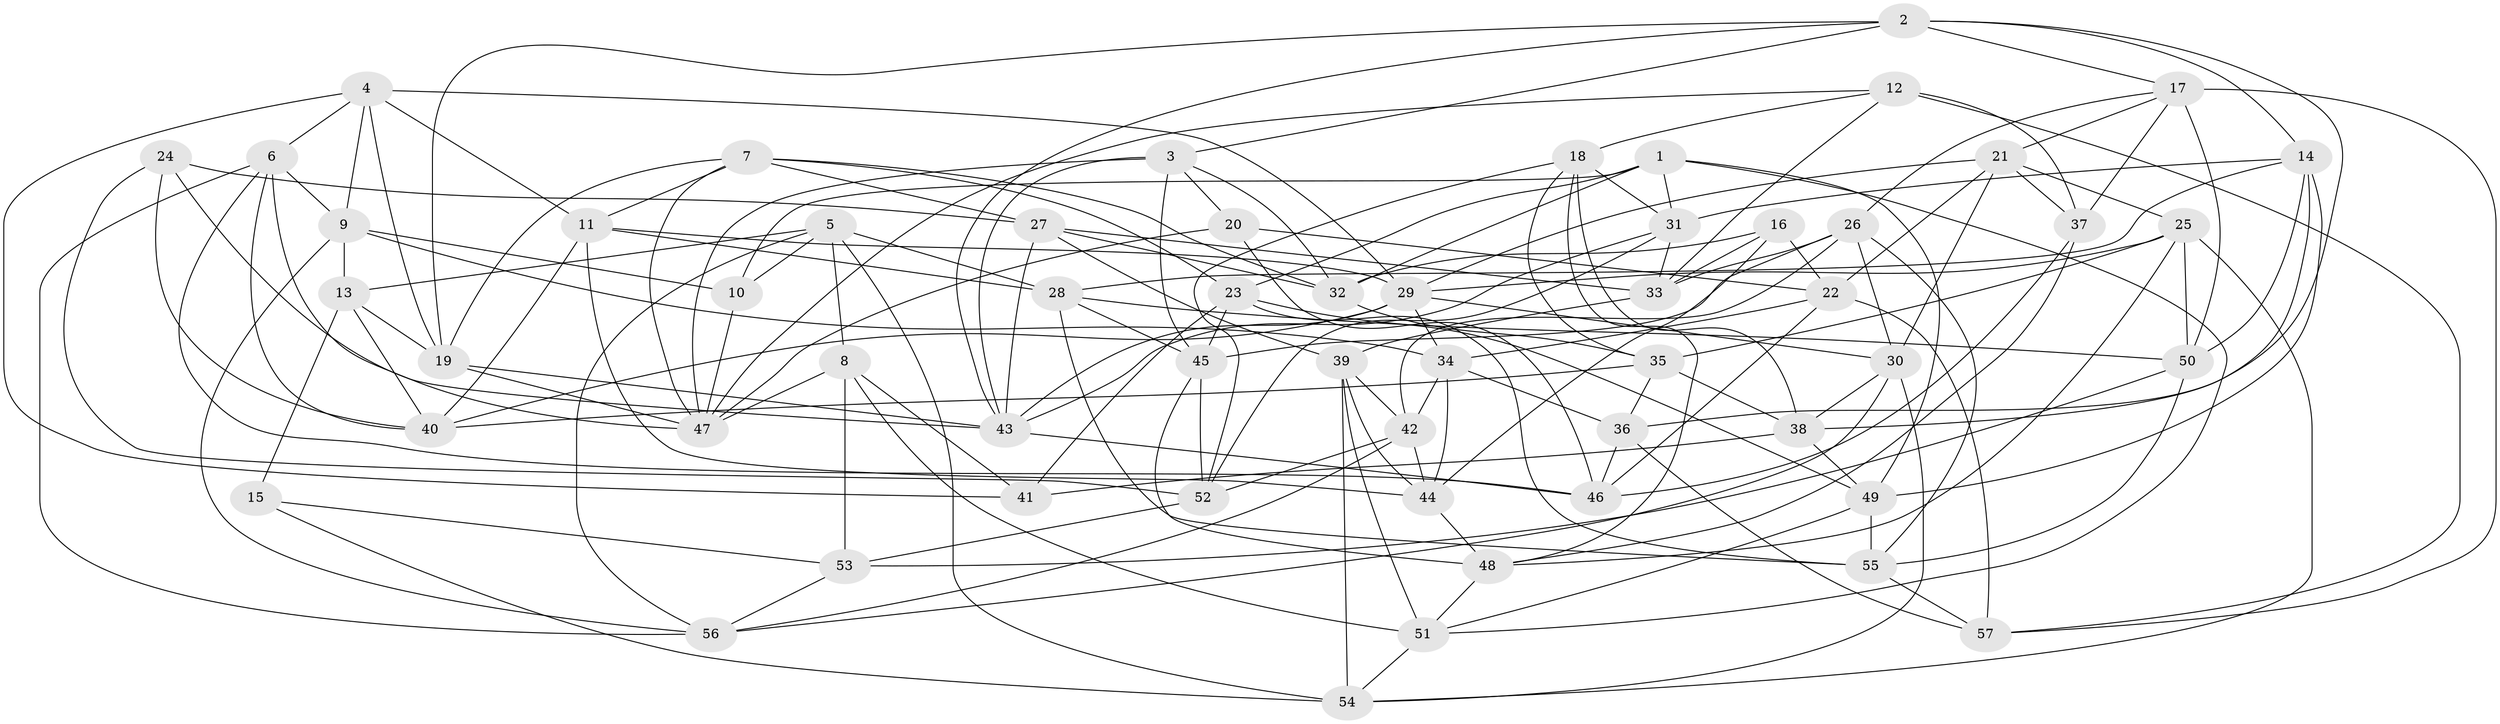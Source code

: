 // original degree distribution, {4: 1.0}
// Generated by graph-tools (version 1.1) at 2025/50/03/09/25 03:50:49]
// undirected, 57 vertices, 164 edges
graph export_dot {
graph [start="1"]
  node [color=gray90,style=filled];
  1;
  2;
  3;
  4;
  5;
  6;
  7;
  8;
  9;
  10;
  11;
  12;
  13;
  14;
  15;
  16;
  17;
  18;
  19;
  20;
  21;
  22;
  23;
  24;
  25;
  26;
  27;
  28;
  29;
  30;
  31;
  32;
  33;
  34;
  35;
  36;
  37;
  38;
  39;
  40;
  41;
  42;
  43;
  44;
  45;
  46;
  47;
  48;
  49;
  50;
  51;
  52;
  53;
  54;
  55;
  56;
  57;
  1 -- 10 [weight=1.0];
  1 -- 23 [weight=1.0];
  1 -- 31 [weight=1.0];
  1 -- 32 [weight=1.0];
  1 -- 49 [weight=1.0];
  1 -- 51 [weight=1.0];
  2 -- 3 [weight=1.0];
  2 -- 14 [weight=1.0];
  2 -- 17 [weight=1.0];
  2 -- 19 [weight=1.0];
  2 -- 36 [weight=1.0];
  2 -- 43 [weight=1.0];
  3 -- 20 [weight=1.0];
  3 -- 32 [weight=1.0];
  3 -- 43 [weight=1.0];
  3 -- 45 [weight=1.0];
  3 -- 47 [weight=1.0];
  4 -- 6 [weight=1.0];
  4 -- 9 [weight=1.0];
  4 -- 11 [weight=1.0];
  4 -- 19 [weight=1.0];
  4 -- 29 [weight=1.0];
  4 -- 41 [weight=1.0];
  5 -- 8 [weight=1.0];
  5 -- 10 [weight=1.0];
  5 -- 13 [weight=1.0];
  5 -- 28 [weight=1.0];
  5 -- 54 [weight=1.0];
  5 -- 56 [weight=1.0];
  6 -- 9 [weight=1.0];
  6 -- 40 [weight=1.0];
  6 -- 46 [weight=1.0];
  6 -- 47 [weight=1.0];
  6 -- 56 [weight=1.0];
  7 -- 11 [weight=1.0];
  7 -- 19 [weight=1.0];
  7 -- 23 [weight=1.0];
  7 -- 27 [weight=1.0];
  7 -- 32 [weight=1.0];
  7 -- 47 [weight=1.0];
  8 -- 41 [weight=1.0];
  8 -- 47 [weight=1.0];
  8 -- 51 [weight=1.0];
  8 -- 53 [weight=2.0];
  9 -- 10 [weight=1.0];
  9 -- 13 [weight=1.0];
  9 -- 34 [weight=1.0];
  9 -- 56 [weight=1.0];
  10 -- 47 [weight=1.0];
  11 -- 28 [weight=1.0];
  11 -- 29 [weight=1.0];
  11 -- 40 [weight=1.0];
  11 -- 44 [weight=1.0];
  12 -- 18 [weight=1.0];
  12 -- 33 [weight=1.0];
  12 -- 37 [weight=2.0];
  12 -- 47 [weight=1.0];
  12 -- 57 [weight=1.0];
  13 -- 15 [weight=2.0];
  13 -- 19 [weight=1.0];
  13 -- 40 [weight=1.0];
  14 -- 28 [weight=1.0];
  14 -- 31 [weight=1.0];
  14 -- 38 [weight=1.0];
  14 -- 49 [weight=1.0];
  14 -- 50 [weight=1.0];
  15 -- 53 [weight=1.0];
  15 -- 54 [weight=1.0];
  16 -- 22 [weight=1.0];
  16 -- 32 [weight=1.0];
  16 -- 33 [weight=1.0];
  16 -- 44 [weight=1.0];
  17 -- 21 [weight=1.0];
  17 -- 26 [weight=1.0];
  17 -- 37 [weight=1.0];
  17 -- 50 [weight=1.0];
  17 -- 57 [weight=1.0];
  18 -- 31 [weight=1.0];
  18 -- 35 [weight=1.0];
  18 -- 38 [weight=1.0];
  18 -- 48 [weight=1.0];
  18 -- 52 [weight=1.0];
  19 -- 43 [weight=1.0];
  19 -- 47 [weight=1.0];
  20 -- 22 [weight=1.0];
  20 -- 46 [weight=1.0];
  20 -- 47 [weight=1.0];
  21 -- 22 [weight=1.0];
  21 -- 25 [weight=1.0];
  21 -- 29 [weight=1.0];
  21 -- 30 [weight=1.0];
  21 -- 37 [weight=1.0];
  22 -- 34 [weight=1.0];
  22 -- 46 [weight=1.0];
  22 -- 57 [weight=1.0];
  23 -- 41 [weight=1.0];
  23 -- 45 [weight=1.0];
  23 -- 49 [weight=1.0];
  23 -- 55 [weight=1.0];
  24 -- 27 [weight=1.0];
  24 -- 40 [weight=1.0];
  24 -- 43 [weight=1.0];
  24 -- 52 [weight=1.0];
  25 -- 29 [weight=1.0];
  25 -- 35 [weight=1.0];
  25 -- 48 [weight=1.0];
  25 -- 50 [weight=1.0];
  25 -- 54 [weight=1.0];
  26 -- 30 [weight=1.0];
  26 -- 33 [weight=1.0];
  26 -- 42 [weight=1.0];
  26 -- 45 [weight=1.0];
  26 -- 55 [weight=1.0];
  27 -- 32 [weight=1.0];
  27 -- 33 [weight=1.0];
  27 -- 39 [weight=1.0];
  27 -- 43 [weight=1.0];
  28 -- 45 [weight=1.0];
  28 -- 50 [weight=1.0];
  28 -- 55 [weight=1.0];
  29 -- 30 [weight=1.0];
  29 -- 34 [weight=1.0];
  29 -- 40 [weight=1.0];
  29 -- 43 [weight=1.0];
  30 -- 38 [weight=1.0];
  30 -- 54 [weight=1.0];
  30 -- 56 [weight=1.0];
  31 -- 33 [weight=1.0];
  31 -- 43 [weight=1.0];
  31 -- 52 [weight=1.0];
  32 -- 35 [weight=1.0];
  33 -- 39 [weight=1.0];
  34 -- 36 [weight=1.0];
  34 -- 42 [weight=1.0];
  34 -- 44 [weight=1.0];
  35 -- 36 [weight=1.0];
  35 -- 38 [weight=1.0];
  35 -- 40 [weight=1.0];
  36 -- 46 [weight=1.0];
  36 -- 57 [weight=2.0];
  37 -- 46 [weight=1.0];
  37 -- 48 [weight=1.0];
  38 -- 41 [weight=1.0];
  38 -- 49 [weight=1.0];
  39 -- 42 [weight=1.0];
  39 -- 44 [weight=1.0];
  39 -- 51 [weight=1.0];
  39 -- 54 [weight=1.0];
  42 -- 44 [weight=1.0];
  42 -- 52 [weight=1.0];
  42 -- 56 [weight=1.0];
  43 -- 46 [weight=1.0];
  44 -- 48 [weight=1.0];
  45 -- 48 [weight=1.0];
  45 -- 52 [weight=1.0];
  48 -- 51 [weight=1.0];
  49 -- 51 [weight=1.0];
  49 -- 55 [weight=1.0];
  50 -- 53 [weight=1.0];
  50 -- 55 [weight=1.0];
  51 -- 54 [weight=1.0];
  52 -- 53 [weight=1.0];
  53 -- 56 [weight=1.0];
  55 -- 57 [weight=1.0];
}
